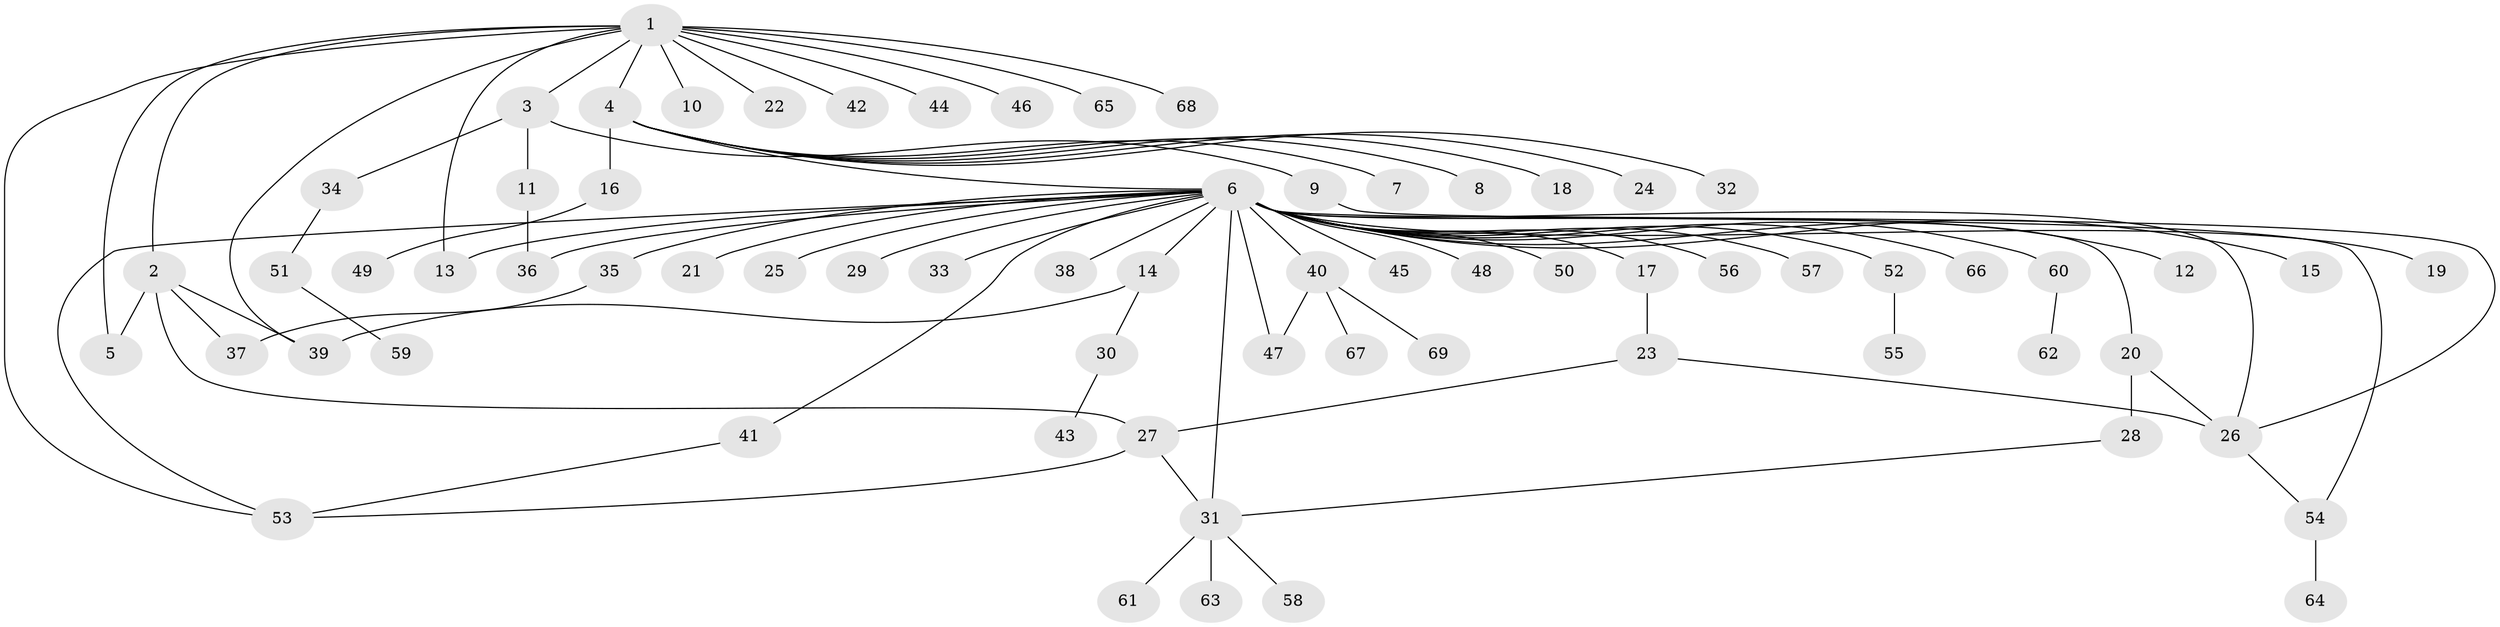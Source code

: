 // original degree distribution, {15: 0.01020408163265306, 6: 0.02040816326530612, 4: 0.05102040816326531, 9: 0.01020408163265306, 2: 0.2653061224489796, 37: 0.01020408163265306, 1: 0.4897959183673469, 3: 0.10204081632653061, 5: 0.030612244897959183, 8: 0.01020408163265306}
// Generated by graph-tools (version 1.1) at 2025/50/03/04/25 22:50:08]
// undirected, 69 vertices, 85 edges
graph export_dot {
  node [color=gray90,style=filled];
  1;
  2;
  3;
  4;
  5;
  6;
  7;
  8;
  9;
  10;
  11;
  12;
  13;
  14;
  15;
  16;
  17;
  18;
  19;
  20;
  21;
  22;
  23;
  24;
  25;
  26;
  27;
  28;
  29;
  30;
  31;
  32;
  33;
  34;
  35;
  36;
  37;
  38;
  39;
  40;
  41;
  42;
  43;
  44;
  45;
  46;
  47;
  48;
  49;
  50;
  51;
  52;
  53;
  54;
  55;
  56;
  57;
  58;
  59;
  60;
  61;
  62;
  63;
  64;
  65;
  66;
  67;
  68;
  69;
  1 -- 2 [weight=1.0];
  1 -- 3 [weight=1.0];
  1 -- 4 [weight=1.0];
  1 -- 5 [weight=1.0];
  1 -- 10 [weight=1.0];
  1 -- 13 [weight=1.0];
  1 -- 22 [weight=1.0];
  1 -- 39 [weight=1.0];
  1 -- 42 [weight=1.0];
  1 -- 44 [weight=1.0];
  1 -- 46 [weight=1.0];
  1 -- 53 [weight=1.0];
  1 -- 65 [weight=1.0];
  1 -- 68 [weight=1.0];
  2 -- 5 [weight=1.0];
  2 -- 27 [weight=1.0];
  2 -- 37 [weight=1.0];
  2 -- 39 [weight=1.0];
  3 -- 9 [weight=1.0];
  3 -- 11 [weight=1.0];
  3 -- 34 [weight=1.0];
  4 -- 6 [weight=1.0];
  4 -- 7 [weight=1.0];
  4 -- 8 [weight=1.0];
  4 -- 16 [weight=1.0];
  4 -- 18 [weight=1.0];
  4 -- 24 [weight=1.0];
  4 -- 32 [weight=1.0];
  6 -- 12 [weight=1.0];
  6 -- 13 [weight=1.0];
  6 -- 14 [weight=1.0];
  6 -- 15 [weight=1.0];
  6 -- 17 [weight=1.0];
  6 -- 19 [weight=1.0];
  6 -- 20 [weight=2.0];
  6 -- 21 [weight=1.0];
  6 -- 25 [weight=1.0];
  6 -- 26 [weight=1.0];
  6 -- 29 [weight=1.0];
  6 -- 31 [weight=2.0];
  6 -- 33 [weight=1.0];
  6 -- 35 [weight=1.0];
  6 -- 36 [weight=1.0];
  6 -- 38 [weight=1.0];
  6 -- 40 [weight=2.0];
  6 -- 41 [weight=1.0];
  6 -- 45 [weight=1.0];
  6 -- 47 [weight=1.0];
  6 -- 48 [weight=1.0];
  6 -- 50 [weight=1.0];
  6 -- 52 [weight=1.0];
  6 -- 53 [weight=1.0];
  6 -- 54 [weight=1.0];
  6 -- 56 [weight=1.0];
  6 -- 57 [weight=1.0];
  6 -- 60 [weight=1.0];
  6 -- 66 [weight=1.0];
  9 -- 26 [weight=1.0];
  11 -- 36 [weight=1.0];
  14 -- 30 [weight=1.0];
  14 -- 39 [weight=1.0];
  16 -- 49 [weight=1.0];
  17 -- 23 [weight=1.0];
  20 -- 26 [weight=2.0];
  20 -- 28 [weight=3.0];
  23 -- 26 [weight=1.0];
  23 -- 27 [weight=1.0];
  26 -- 54 [weight=1.0];
  27 -- 31 [weight=1.0];
  27 -- 53 [weight=1.0];
  28 -- 31 [weight=1.0];
  30 -- 43 [weight=1.0];
  31 -- 58 [weight=1.0];
  31 -- 61 [weight=1.0];
  31 -- 63 [weight=1.0];
  34 -- 51 [weight=1.0];
  35 -- 37 [weight=1.0];
  40 -- 47 [weight=1.0];
  40 -- 67 [weight=1.0];
  40 -- 69 [weight=1.0];
  41 -- 53 [weight=1.0];
  51 -- 59 [weight=1.0];
  52 -- 55 [weight=1.0];
  54 -- 64 [weight=1.0];
  60 -- 62 [weight=1.0];
}
